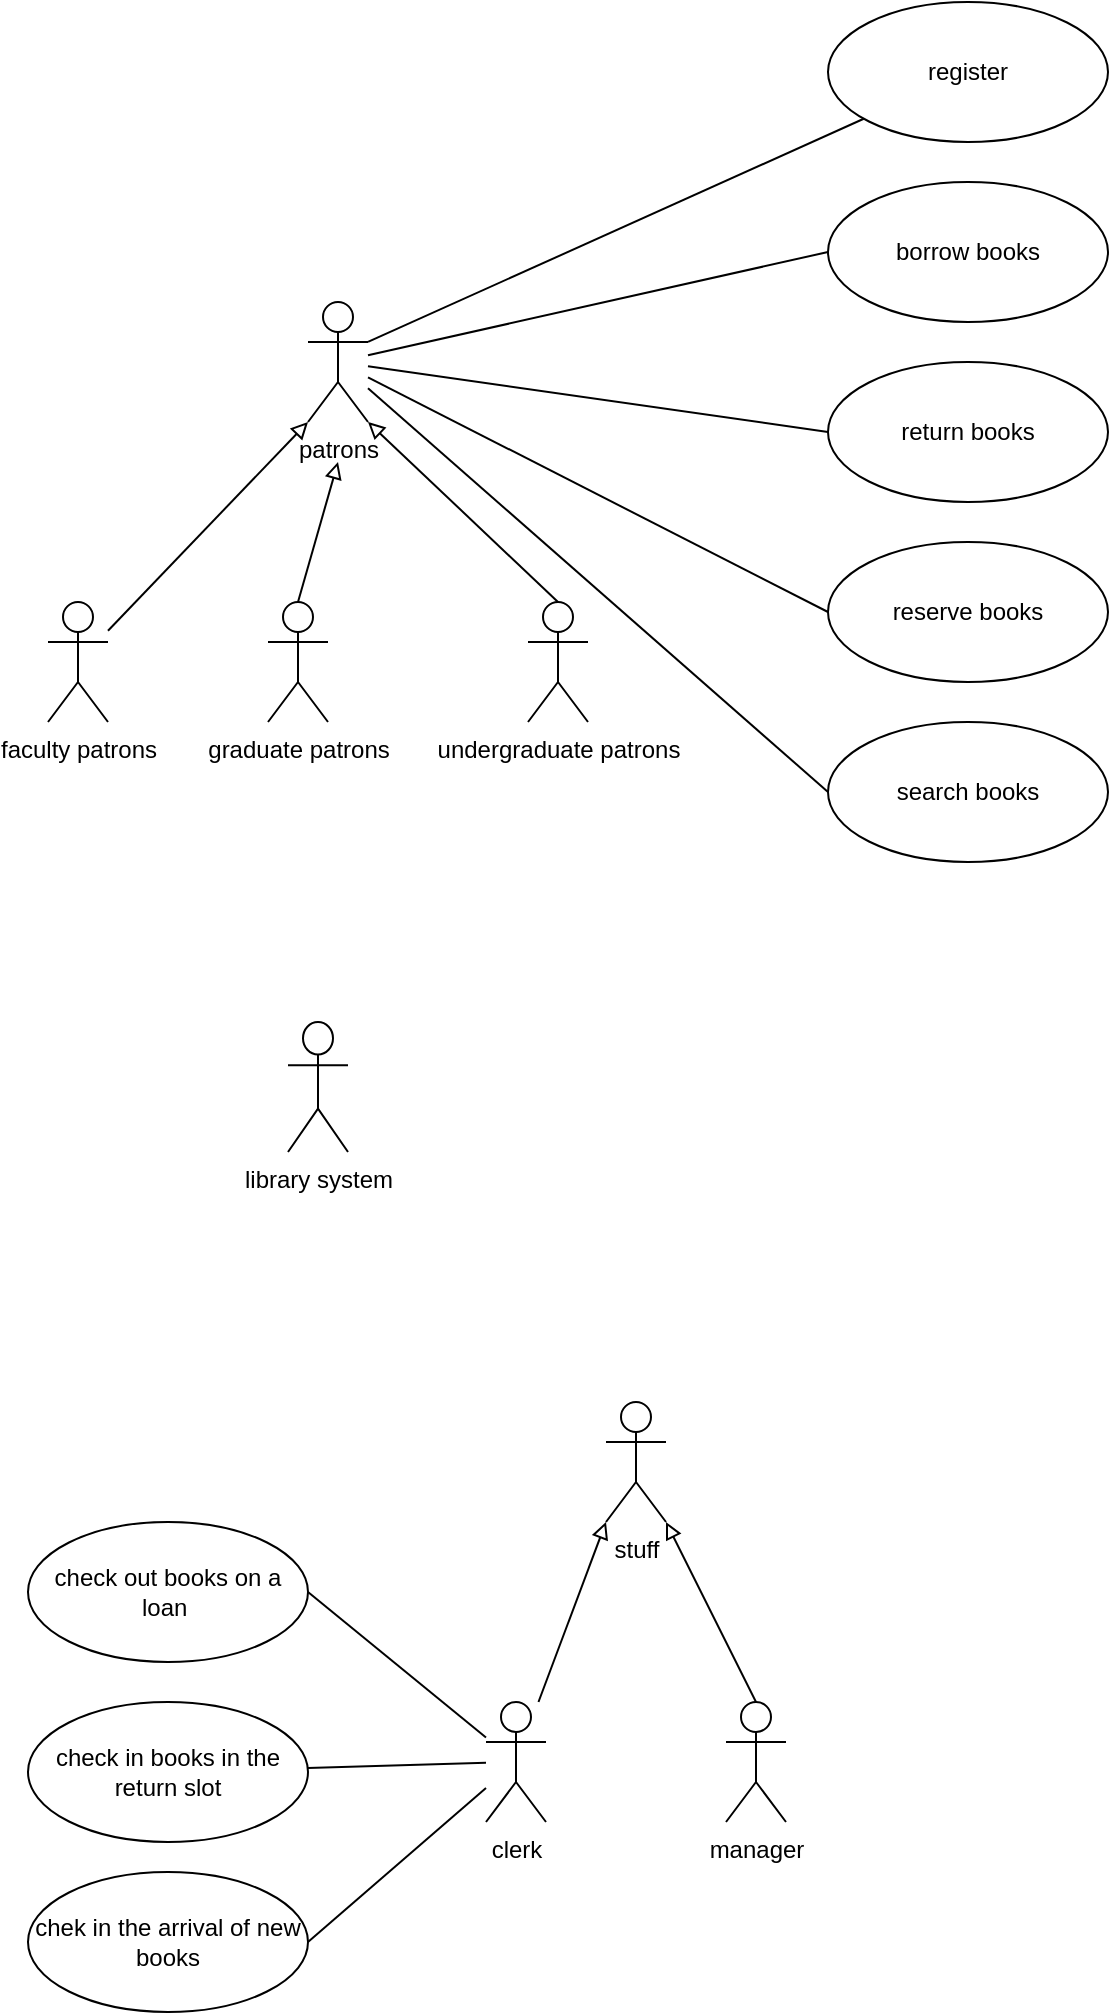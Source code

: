 <mxfile version="21.6.9" type="github">
  <diagram name="第 1 页" id="4GFFBn_61tpP-las6Rn7">
    <mxGraphModel dx="652" dy="1030" grid="1" gridSize="10" guides="1" tooltips="1" connect="1" arrows="1" fold="1" page="1" pageScale="1" pageWidth="827" pageHeight="1169" math="0" shadow="0">
      <root>
        <mxCell id="0" />
        <mxCell id="1" parent="0" />
        <mxCell id="hF7e7zSdiV1eWku3Py9b-40" style="edgeStyle=none;shape=connector;rounded=0;orthogonalLoop=1;jettySize=auto;html=1;entryX=0;entryY=0.5;entryDx=0;entryDy=0;labelBackgroundColor=default;strokeColor=default;fontFamily=Helvetica;fontSize=11;fontColor=default;endArrow=none;endFill=0;" edge="1" parent="1" source="hF7e7zSdiV1eWku3Py9b-1" target="hF7e7zSdiV1eWku3Py9b-12">
          <mxGeometry relative="1" as="geometry" />
        </mxCell>
        <mxCell id="hF7e7zSdiV1eWku3Py9b-41" style="edgeStyle=none;shape=connector;rounded=0;orthogonalLoop=1;jettySize=auto;html=1;entryX=0;entryY=0.5;entryDx=0;entryDy=0;labelBackgroundColor=default;strokeColor=default;fontFamily=Helvetica;fontSize=11;fontColor=default;endArrow=none;endFill=0;" edge="1" parent="1" source="hF7e7zSdiV1eWku3Py9b-1" target="hF7e7zSdiV1eWku3Py9b-21">
          <mxGeometry relative="1" as="geometry" />
        </mxCell>
        <mxCell id="hF7e7zSdiV1eWku3Py9b-42" style="edgeStyle=none;shape=connector;rounded=0;orthogonalLoop=1;jettySize=auto;html=1;entryX=0;entryY=0.5;entryDx=0;entryDy=0;labelBackgroundColor=default;strokeColor=default;fontFamily=Helvetica;fontSize=11;fontColor=default;endArrow=none;endFill=0;" edge="1" parent="1" source="hF7e7zSdiV1eWku3Py9b-1" target="hF7e7zSdiV1eWku3Py9b-19">
          <mxGeometry relative="1" as="geometry" />
        </mxCell>
        <mxCell id="hF7e7zSdiV1eWku3Py9b-43" style="edgeStyle=none;shape=connector;rounded=0;orthogonalLoop=1;jettySize=auto;html=1;entryX=0;entryY=0.5;entryDx=0;entryDy=0;labelBackgroundColor=default;strokeColor=default;fontFamily=Helvetica;fontSize=11;fontColor=default;endArrow=none;endFill=0;" edge="1" parent="1" source="hF7e7zSdiV1eWku3Py9b-1" target="hF7e7zSdiV1eWku3Py9b-20">
          <mxGeometry relative="1" as="geometry" />
        </mxCell>
        <mxCell id="hF7e7zSdiV1eWku3Py9b-1" value="patrons" style="shape=umlActor;verticalLabelPosition=bottom;verticalAlign=top;html=1;outlineConnect=0;" vertex="1" parent="1">
          <mxGeometry x="250" y="240" width="30" height="60" as="geometry" />
        </mxCell>
        <mxCell id="hF7e7zSdiV1eWku3Py9b-9" value="" style="rounded=0;orthogonalLoop=1;jettySize=auto;html=1;entryX=0;entryY=1;entryDx=0;entryDy=0;entryPerimeter=0;endArrow=block;endFill=0;" edge="1" parent="1" source="hF7e7zSdiV1eWku3Py9b-4" target="hF7e7zSdiV1eWku3Py9b-1">
          <mxGeometry relative="1" as="geometry">
            <mxPoint x="210" y="420" as="targetPoint" />
          </mxGeometry>
        </mxCell>
        <mxCell id="hF7e7zSdiV1eWku3Py9b-4" value="faculty patrons" style="shape=umlActor;verticalLabelPosition=bottom;verticalAlign=top;html=1;outlineConnect=0;" vertex="1" parent="1">
          <mxGeometry x="120" y="390" width="30" height="60" as="geometry" />
        </mxCell>
        <mxCell id="hF7e7zSdiV1eWku3Py9b-5" value="graduate patrons" style="shape=umlActor;verticalLabelPosition=bottom;verticalAlign=top;html=1;outlineConnect=0;" vertex="1" parent="1">
          <mxGeometry x="230" y="390" width="30" height="60" as="geometry" />
        </mxCell>
        <mxCell id="hF7e7zSdiV1eWku3Py9b-6" value="undergraduate patrons" style="shape=umlActor;verticalLabelPosition=bottom;verticalAlign=top;html=1;outlineConnect=0;" vertex="1" parent="1">
          <mxGeometry x="360" y="390" width="30" height="60" as="geometry" />
        </mxCell>
        <mxCell id="hF7e7zSdiV1eWku3Py9b-10" value="" style="rounded=0;orthogonalLoop=1;jettySize=auto;html=1;endArrow=block;endFill=0;exitX=0.5;exitY=0;exitDx=0;exitDy=0;exitPerimeter=0;" edge="1" parent="1" source="hF7e7zSdiV1eWku3Py9b-5">
          <mxGeometry relative="1" as="geometry">
            <mxPoint x="160" y="414" as="sourcePoint" />
            <mxPoint x="265" y="320" as="targetPoint" />
          </mxGeometry>
        </mxCell>
        <mxCell id="hF7e7zSdiV1eWku3Py9b-11" value="" style="rounded=0;orthogonalLoop=1;jettySize=auto;html=1;entryX=1;entryY=1;entryDx=0;entryDy=0;entryPerimeter=0;endArrow=block;endFill=0;exitX=0.5;exitY=0;exitDx=0;exitDy=0;exitPerimeter=0;" edge="1" parent="1" source="hF7e7zSdiV1eWku3Py9b-6" target="hF7e7zSdiV1eWku3Py9b-1">
          <mxGeometry relative="1" as="geometry">
            <mxPoint x="170" y="424" as="sourcePoint" />
            <mxPoint x="270" y="320" as="targetPoint" />
          </mxGeometry>
        </mxCell>
        <mxCell id="hF7e7zSdiV1eWku3Py9b-12" value="borrow books" style="ellipse;whiteSpace=wrap;html=1;" vertex="1" parent="1">
          <mxGeometry x="510" y="180" width="140" height="70" as="geometry" />
        </mxCell>
        <mxCell id="hF7e7zSdiV1eWku3Py9b-39" style="edgeStyle=none;shape=connector;rounded=0;orthogonalLoop=1;jettySize=auto;html=1;entryX=1;entryY=0.333;entryDx=0;entryDy=0;entryPerimeter=0;labelBackgroundColor=default;strokeColor=default;fontFamily=Helvetica;fontSize=11;fontColor=default;endArrow=none;endFill=0;" edge="1" parent="1" source="hF7e7zSdiV1eWku3Py9b-13" target="hF7e7zSdiV1eWku3Py9b-1">
          <mxGeometry relative="1" as="geometry" />
        </mxCell>
        <mxCell id="hF7e7zSdiV1eWku3Py9b-13" value="register" style="ellipse;whiteSpace=wrap;html=1;" vertex="1" parent="1">
          <mxGeometry x="510" y="90" width="140" height="70" as="geometry" />
        </mxCell>
        <mxCell id="hF7e7zSdiV1eWku3Py9b-19" value="reserve books" style="ellipse;whiteSpace=wrap;html=1;" vertex="1" parent="1">
          <mxGeometry x="510" y="360" width="140" height="70" as="geometry" />
        </mxCell>
        <mxCell id="hF7e7zSdiV1eWku3Py9b-20" value="search books" style="ellipse;whiteSpace=wrap;html=1;" vertex="1" parent="1">
          <mxGeometry x="510" y="450" width="140" height="70" as="geometry" />
        </mxCell>
        <mxCell id="hF7e7zSdiV1eWku3Py9b-21" value="return books" style="ellipse;whiteSpace=wrap;html=1;" vertex="1" parent="1">
          <mxGeometry x="510" y="270" width="140" height="70" as="geometry" />
        </mxCell>
        <mxCell id="hF7e7zSdiV1eWku3Py9b-23" value="library system" style="shape=umlActor;verticalLabelPosition=bottom;verticalAlign=top;html=1;outlineConnect=0;" vertex="1" parent="1">
          <mxGeometry x="240" y="600" width="30" height="65" as="geometry" />
        </mxCell>
        <mxCell id="hF7e7zSdiV1eWku3Py9b-26" value="stuff" style="shape=umlActor;verticalLabelPosition=bottom;verticalAlign=top;html=1;outlineConnect=0;" vertex="1" parent="1">
          <mxGeometry x="399" y="790" width="30" height="60" as="geometry" />
        </mxCell>
        <mxCell id="hF7e7zSdiV1eWku3Py9b-27" value="" style="rounded=0;orthogonalLoop=1;jettySize=auto;html=1;entryX=0;entryY=1;entryDx=0;entryDy=0;entryPerimeter=0;endArrow=block;endFill=0;" edge="1" parent="1" source="hF7e7zSdiV1eWku3Py9b-28" target="hF7e7zSdiV1eWku3Py9b-26">
          <mxGeometry relative="1" as="geometry">
            <mxPoint x="359" y="970" as="targetPoint" />
          </mxGeometry>
        </mxCell>
        <mxCell id="hF7e7zSdiV1eWku3Py9b-36" value="" style="rounded=0;orthogonalLoop=1;jettySize=auto;html=1;endArrow=none;endFill=0;entryX=1;entryY=0.5;entryDx=0;entryDy=0;" edge="1" parent="1" source="hF7e7zSdiV1eWku3Py9b-28" target="hF7e7zSdiV1eWku3Py9b-33">
          <mxGeometry relative="1" as="geometry" />
        </mxCell>
        <mxCell id="hF7e7zSdiV1eWku3Py9b-37" value="" style="edgeStyle=none;shape=connector;rounded=0;orthogonalLoop=1;jettySize=auto;html=1;labelBackgroundColor=default;strokeColor=default;fontFamily=Helvetica;fontSize=11;fontColor=default;endArrow=none;endFill=0;entryX=1;entryY=0.5;entryDx=0;entryDy=0;" edge="1" parent="1" source="hF7e7zSdiV1eWku3Py9b-28" target="hF7e7zSdiV1eWku3Py9b-35">
          <mxGeometry relative="1" as="geometry" />
        </mxCell>
        <mxCell id="hF7e7zSdiV1eWku3Py9b-38" value="" style="edgeStyle=none;shape=connector;rounded=0;orthogonalLoop=1;jettySize=auto;html=1;labelBackgroundColor=default;strokeColor=default;fontFamily=Helvetica;fontSize=11;fontColor=default;endArrow=none;endFill=0;" edge="1" parent="1" source="hF7e7zSdiV1eWku3Py9b-28" target="hF7e7zSdiV1eWku3Py9b-34">
          <mxGeometry relative="1" as="geometry" />
        </mxCell>
        <mxCell id="hF7e7zSdiV1eWku3Py9b-28" value="clerk" style="shape=umlActor;verticalLabelPosition=bottom;verticalAlign=top;html=1;outlineConnect=0;" vertex="1" parent="1">
          <mxGeometry x="339" y="940" width="30" height="60" as="geometry" />
        </mxCell>
        <mxCell id="hF7e7zSdiV1eWku3Py9b-30" value="manager" style="shape=umlActor;verticalLabelPosition=bottom;verticalAlign=top;html=1;outlineConnect=0;" vertex="1" parent="1">
          <mxGeometry x="459" y="940" width="30" height="60" as="geometry" />
        </mxCell>
        <mxCell id="hF7e7zSdiV1eWku3Py9b-32" value="" style="rounded=0;orthogonalLoop=1;jettySize=auto;html=1;entryX=1;entryY=1;entryDx=0;entryDy=0;entryPerimeter=0;endArrow=block;endFill=0;exitX=0.5;exitY=0;exitDx=0;exitDy=0;exitPerimeter=0;" edge="1" parent="1" source="hF7e7zSdiV1eWku3Py9b-30" target="hF7e7zSdiV1eWku3Py9b-26">
          <mxGeometry relative="1" as="geometry">
            <mxPoint x="319" y="974" as="sourcePoint" />
            <mxPoint x="419" y="870" as="targetPoint" />
          </mxGeometry>
        </mxCell>
        <mxCell id="hF7e7zSdiV1eWku3Py9b-33" value="check out books on a loan&amp;nbsp;" style="ellipse;whiteSpace=wrap;html=1;" vertex="1" parent="1">
          <mxGeometry x="110" y="850" width="140" height="70" as="geometry" />
        </mxCell>
        <mxCell id="hF7e7zSdiV1eWku3Py9b-34" value="check in books in the return slot" style="ellipse;whiteSpace=wrap;html=1;" vertex="1" parent="1">
          <mxGeometry x="110" y="940" width="140" height="70" as="geometry" />
        </mxCell>
        <mxCell id="hF7e7zSdiV1eWku3Py9b-35" value="chek in the arrival of new books" style="ellipse;whiteSpace=wrap;html=1;" vertex="1" parent="1">
          <mxGeometry x="110" y="1025" width="140" height="70" as="geometry" />
        </mxCell>
      </root>
    </mxGraphModel>
  </diagram>
</mxfile>
